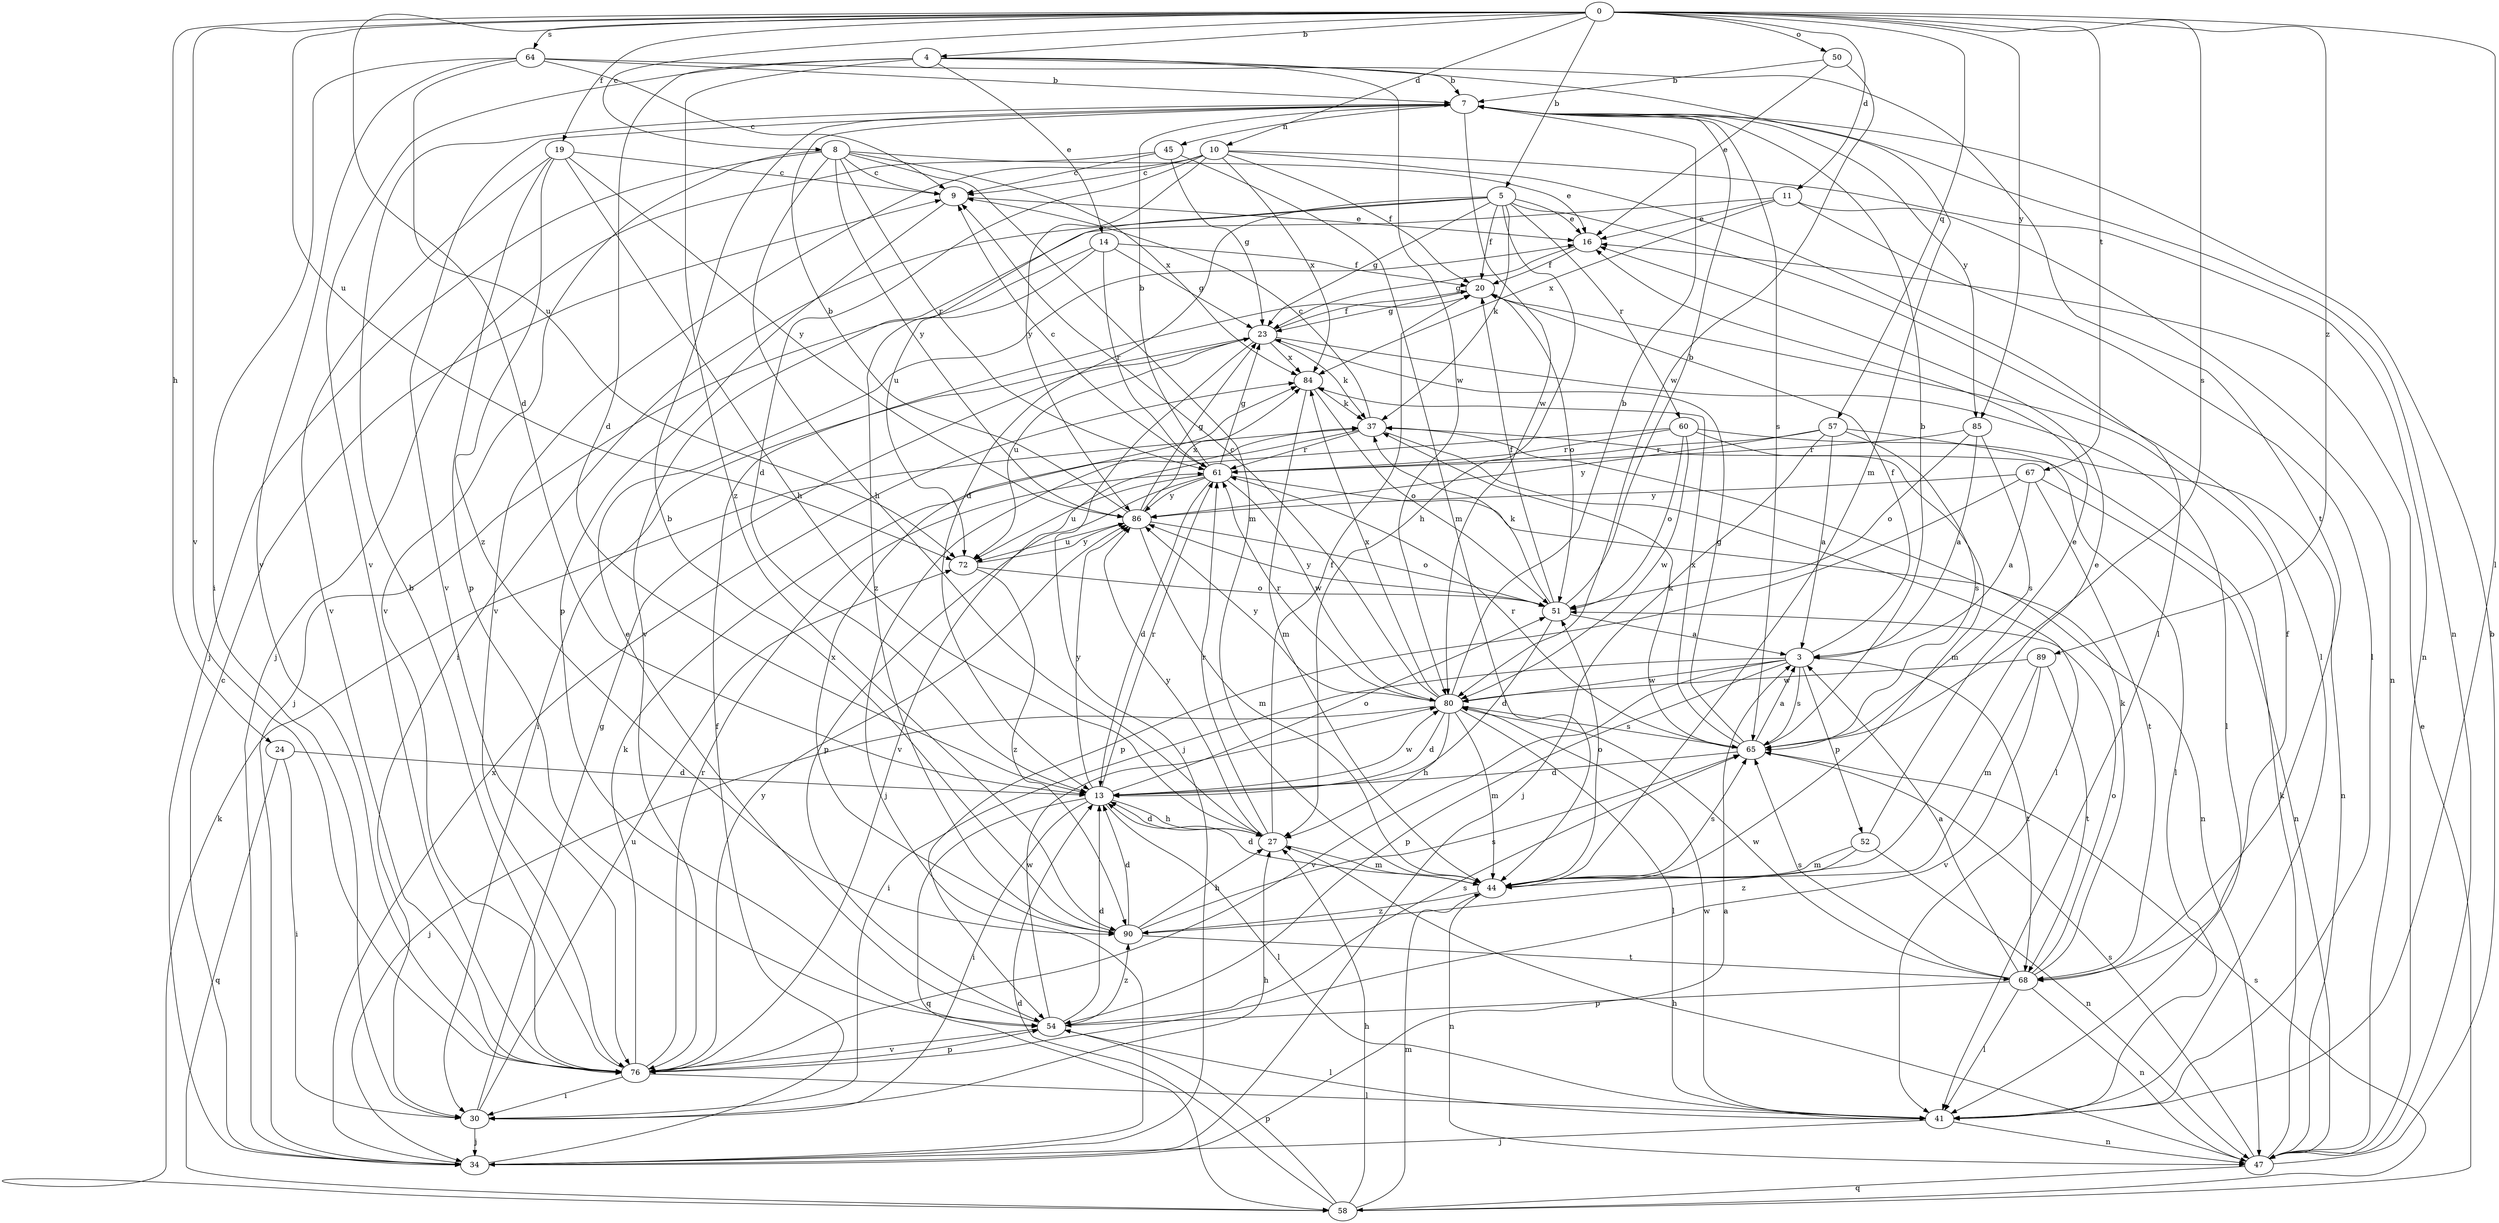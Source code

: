 strict digraph  {
0;
3;
4;
5;
7;
8;
9;
10;
11;
13;
14;
16;
19;
20;
23;
24;
27;
30;
34;
37;
41;
44;
45;
47;
50;
51;
52;
54;
57;
58;
60;
61;
64;
65;
67;
68;
72;
76;
80;
84;
85;
86;
89;
90;
0 -> 4  [label=b];
0 -> 5  [label=b];
0 -> 8  [label=c];
0 -> 10  [label=d];
0 -> 11  [label=d];
0 -> 13  [label=d];
0 -> 19  [label=f];
0 -> 24  [label=h];
0 -> 41  [label=l];
0 -> 50  [label=o];
0 -> 57  [label=q];
0 -> 64  [label=s];
0 -> 65  [label=s];
0 -> 67  [label=t];
0 -> 72  [label=u];
0 -> 76  [label=v];
0 -> 85  [label=y];
0 -> 89  [label=z];
3 -> 20  [label=f];
3 -> 30  [label=i];
3 -> 52  [label=p];
3 -> 54  [label=p];
3 -> 65  [label=s];
3 -> 68  [label=t];
3 -> 76  [label=v];
3 -> 80  [label=w];
4 -> 7  [label=b];
4 -> 13  [label=d];
4 -> 14  [label=e];
4 -> 44  [label=m];
4 -> 76  [label=v];
4 -> 80  [label=w];
4 -> 90  [label=z];
5 -> 13  [label=d];
5 -> 16  [label=e];
5 -> 20  [label=f];
5 -> 23  [label=g];
5 -> 27  [label=h];
5 -> 30  [label=i];
5 -> 37  [label=k];
5 -> 41  [label=l];
5 -> 60  [label=r];
5 -> 72  [label=u];
7 -> 45  [label=n];
7 -> 47  [label=n];
7 -> 65  [label=s];
7 -> 76  [label=v];
7 -> 80  [label=w];
7 -> 85  [label=y];
8 -> 9  [label=c];
8 -> 16  [label=e];
8 -> 27  [label=h];
8 -> 34  [label=j];
8 -> 44  [label=m];
8 -> 61  [label=r];
8 -> 76  [label=v];
8 -> 84  [label=x];
8 -> 86  [label=y];
9 -> 16  [label=e];
9 -> 54  [label=p];
10 -> 9  [label=c];
10 -> 13  [label=d];
10 -> 20  [label=f];
10 -> 41  [label=l];
10 -> 47  [label=n];
10 -> 76  [label=v];
10 -> 84  [label=x];
10 -> 86  [label=y];
11 -> 16  [label=e];
11 -> 41  [label=l];
11 -> 47  [label=n];
11 -> 76  [label=v];
11 -> 84  [label=x];
13 -> 27  [label=h];
13 -> 30  [label=i];
13 -> 41  [label=l];
13 -> 51  [label=o];
13 -> 58  [label=q];
13 -> 61  [label=r];
13 -> 80  [label=w];
13 -> 86  [label=y];
14 -> 20  [label=f];
14 -> 23  [label=g];
14 -> 34  [label=j];
14 -> 61  [label=r];
14 -> 90  [label=z];
16 -> 20  [label=f];
16 -> 23  [label=g];
19 -> 9  [label=c];
19 -> 27  [label=h];
19 -> 54  [label=p];
19 -> 76  [label=v];
19 -> 86  [label=y];
19 -> 90  [label=z];
20 -> 23  [label=g];
20 -> 51  [label=o];
23 -> 20  [label=f];
23 -> 30  [label=i];
23 -> 34  [label=j];
23 -> 37  [label=k];
23 -> 41  [label=l];
23 -> 72  [label=u];
23 -> 84  [label=x];
24 -> 13  [label=d];
24 -> 30  [label=i];
24 -> 58  [label=q];
27 -> 13  [label=d];
27 -> 20  [label=f];
27 -> 44  [label=m];
27 -> 61  [label=r];
27 -> 86  [label=y];
30 -> 23  [label=g];
30 -> 27  [label=h];
30 -> 34  [label=j];
30 -> 72  [label=u];
34 -> 3  [label=a];
34 -> 9  [label=c];
34 -> 20  [label=f];
34 -> 84  [label=x];
37 -> 9  [label=c];
37 -> 34  [label=j];
37 -> 41  [label=l];
37 -> 61  [label=r];
41 -> 34  [label=j];
41 -> 47  [label=n];
41 -> 80  [label=w];
44 -> 13  [label=d];
44 -> 16  [label=e];
44 -> 47  [label=n];
44 -> 51  [label=o];
44 -> 65  [label=s];
44 -> 90  [label=z];
45 -> 9  [label=c];
45 -> 23  [label=g];
45 -> 34  [label=j];
45 -> 44  [label=m];
47 -> 7  [label=b];
47 -> 27  [label=h];
47 -> 37  [label=k];
47 -> 58  [label=q];
47 -> 65  [label=s];
50 -> 7  [label=b];
50 -> 16  [label=e];
50 -> 80  [label=w];
51 -> 3  [label=a];
51 -> 7  [label=b];
51 -> 13  [label=d];
51 -> 20  [label=f];
51 -> 37  [label=k];
51 -> 86  [label=y];
52 -> 16  [label=e];
52 -> 44  [label=m];
52 -> 47  [label=n];
52 -> 90  [label=z];
54 -> 13  [label=d];
54 -> 16  [label=e];
54 -> 41  [label=l];
54 -> 65  [label=s];
54 -> 76  [label=v];
54 -> 80  [label=w];
54 -> 90  [label=z];
57 -> 3  [label=a];
57 -> 34  [label=j];
57 -> 41  [label=l];
57 -> 61  [label=r];
57 -> 65  [label=s];
57 -> 86  [label=y];
58 -> 13  [label=d];
58 -> 16  [label=e];
58 -> 27  [label=h];
58 -> 37  [label=k];
58 -> 44  [label=m];
58 -> 54  [label=p];
58 -> 65  [label=s];
60 -> 44  [label=m];
60 -> 47  [label=n];
60 -> 51  [label=o];
60 -> 61  [label=r];
60 -> 76  [label=v];
60 -> 80  [label=w];
61 -> 7  [label=b];
61 -> 9  [label=c];
61 -> 13  [label=d];
61 -> 23  [label=g];
61 -> 47  [label=n];
61 -> 54  [label=p];
61 -> 72  [label=u];
61 -> 80  [label=w];
61 -> 86  [label=y];
64 -> 7  [label=b];
64 -> 9  [label=c];
64 -> 30  [label=i];
64 -> 68  [label=t];
64 -> 72  [label=u];
64 -> 76  [label=v];
65 -> 3  [label=a];
65 -> 7  [label=b];
65 -> 13  [label=d];
65 -> 23  [label=g];
65 -> 37  [label=k];
65 -> 61  [label=r];
65 -> 84  [label=x];
67 -> 3  [label=a];
67 -> 47  [label=n];
67 -> 54  [label=p];
67 -> 68  [label=t];
67 -> 86  [label=y];
68 -> 3  [label=a];
68 -> 20  [label=f];
68 -> 37  [label=k];
68 -> 41  [label=l];
68 -> 47  [label=n];
68 -> 51  [label=o];
68 -> 54  [label=p];
68 -> 65  [label=s];
68 -> 80  [label=w];
72 -> 51  [label=o];
72 -> 86  [label=y];
72 -> 90  [label=z];
76 -> 7  [label=b];
76 -> 30  [label=i];
76 -> 37  [label=k];
76 -> 41  [label=l];
76 -> 54  [label=p];
76 -> 61  [label=r];
76 -> 86  [label=y];
80 -> 7  [label=b];
80 -> 9  [label=c];
80 -> 13  [label=d];
80 -> 27  [label=h];
80 -> 34  [label=j];
80 -> 41  [label=l];
80 -> 44  [label=m];
80 -> 61  [label=r];
80 -> 65  [label=s];
80 -> 84  [label=x];
80 -> 86  [label=y];
84 -> 37  [label=k];
84 -> 44  [label=m];
84 -> 51  [label=o];
85 -> 3  [label=a];
85 -> 51  [label=o];
85 -> 61  [label=r];
85 -> 65  [label=s];
86 -> 7  [label=b];
86 -> 23  [label=g];
86 -> 44  [label=m];
86 -> 51  [label=o];
86 -> 72  [label=u];
86 -> 84  [label=x];
89 -> 44  [label=m];
89 -> 68  [label=t];
89 -> 76  [label=v];
89 -> 80  [label=w];
90 -> 7  [label=b];
90 -> 13  [label=d];
90 -> 27  [label=h];
90 -> 65  [label=s];
90 -> 68  [label=t];
90 -> 84  [label=x];
}
